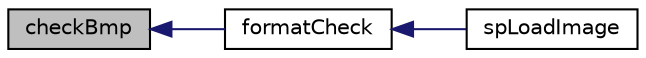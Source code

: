 digraph "checkBmp"
{
  edge [fontname="Helvetica",fontsize="10",labelfontname="Helvetica",labelfontsize="10"];
  node [fontname="Helvetica",fontsize="10",shape=record];
  rankdir="LR";
  Node1 [label="checkBmp",height=0.2,width=0.4,color="black", fillcolor="grey75", style="filled", fontcolor="black"];
  Node1 -> Node2 [dir="back",color="midnightblue",fontsize="10",style="solid",fontname="Helvetica"];
  Node2 [label="formatCheck",height=0.2,width=0.4,color="black", fillcolor="white", style="filled",URL="$_load_image_8cpp.html#a1fcf54613d3063e9ec575e5f7641dd2d"];
  Node2 -> Node3 [dir="back",color="midnightblue",fontsize="10",style="solid",fontname="Helvetica"];
  Node3 [label="spLoadImage",height=0.2,width=0.4,color="black", fillcolor="white", style="filled",URL="$_load_image_8cpp.html#ae0a97d9df669bd0e3d6ebab35d1a0559"];
}
